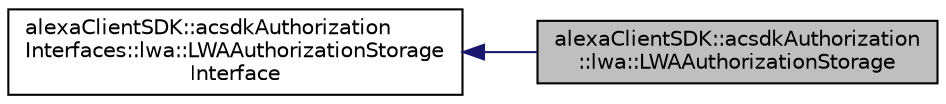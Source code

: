 digraph "alexaClientSDK::acsdkAuthorization::lwa::LWAAuthorizationStorage"
{
  edge [fontname="Helvetica",fontsize="10",labelfontname="Helvetica",labelfontsize="10"];
  node [fontname="Helvetica",fontsize="10",shape=record];
  rankdir="LR";
  Node2 [label="alexaClientSDK::acsdkAuthorization\l::lwa::LWAAuthorizationStorage",height=0.2,width=0.4,color="black", fillcolor="grey75", style="filled", fontcolor="black"];
  Node3 -> Node2 [dir="back",color="midnightblue",fontsize="10",style="solid",fontname="Helvetica"];
  Node3 [label="alexaClientSDK::acsdkAuthorization\lInterfaces::lwa::LWAAuthorizationStorage\lInterface",height=0.2,width=0.4,color="black", fillcolor="white", style="filled",URL="$classalexa_client_s_d_k_1_1acsdk_authorization_interfaces_1_1lwa_1_1_l_w_a_authorization_storage_interface.html"];
}
